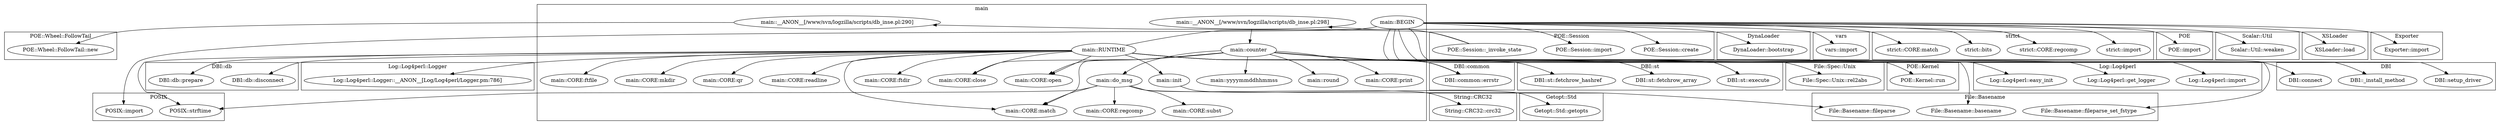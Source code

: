 digraph {
graph [overlap=false]
subgraph cluster_POE_Wheel_FollowTail {
	label="POE::Wheel::FollowTail";
	"POE::Wheel::FollowTail::new";
}
subgraph cluster_File_Spec_Unix {
	label="File::Spec::Unix";
	"File::Spec::Unix::rel2abs";
}
subgraph cluster_DynaLoader {
	label="DynaLoader";
	"DynaLoader::bootstrap";
}
subgraph cluster_DBI {
	label="DBI";
	"DBI::_install_method";
	"DBI::setup_driver";
	"DBI::connect";
}
subgraph cluster_POE_Session {
	label="POE::Session";
	"POE::Session::_invoke_state";
	"POE::Session::create";
	"POE::Session::import";
}
subgraph cluster_Getopt_Std {
	label="Getopt::Std";
	"Getopt::Std::getopts";
}
subgraph cluster_POE_Kernel {
	label="POE::Kernel";
	"POE::Kernel::run";
}
subgraph cluster_String_CRC32 {
	label="String::CRC32";
	"String::CRC32::crc32";
}
subgraph cluster_vars {
	label="vars";
	"vars::import";
}
subgraph cluster_main {
	label="main";
	"main::do_msg";
	"main::CORE:mkdir";
	"main::yyyymmddhhmmss";
	"main::init";
	"main::CORE:match";
	"main::CORE:regcomp";
	"main::__ANON__[/www/svn/logzilla/scripts/db_inse.pl:298]";
	"main::CORE:ftfile";
	"main::__ANON__[/www/svn/logzilla/scripts/db_inse.pl:290]";
	"main::CORE:close";
	"main::CORE:subst";
	"main::counter";
	"main::BEGIN";
	"main::CORE:qr";
	"main::round";
	"main::CORE:readline";
	"main::RUNTIME";
	"main::CORE:print";
	"main::CORE:open";
	"main::CORE:ftdir";
}
subgraph cluster_strict {
	label="strict";
	"strict::import";
	"strict::CORE:regcomp";
	"strict::bits";
	"strict::CORE:match";
}
subgraph cluster_DBI_common {
	label="DBI::common";
	"DBI::common::errstr";
}
subgraph cluster_DBI_db {
	label="DBI::db";
	"DBI::db::disconnect";
	"DBI::db::prepare";
}
subgraph cluster_POE {
	label="POE";
	"POE::import";
}
subgraph cluster_Log_Log4perl {
	label="Log::Log4perl";
	"Log::Log4perl::import";
	"Log::Log4perl::get_logger";
	"Log::Log4perl::easy_init";
}
subgraph cluster_Scalar_Util {
	label="Scalar::Util";
	"Scalar::Util::weaken";
}
subgraph cluster_XSLoader {
	label="XSLoader";
	"XSLoader::load";
}
subgraph cluster_Log_Log4perl_Logger {
	label="Log::Log4perl::Logger";
	"Log::Log4perl::Logger::__ANON__[Log/Log4perl/Logger.pm:786]";
}
subgraph cluster_POSIX {
	label="POSIX";
	"POSIX::strftime";
	"POSIX::import";
}
subgraph cluster_Exporter {
	label="Exporter";
	"Exporter::import";
}
subgraph cluster_DBI_st {
	label="DBI::st";
	"DBI::st::fetchrow_array";
	"DBI::st::execute";
	"DBI::st::fetchrow_hashref";
}
subgraph cluster_File_Basename {
	label="File::Basename";
	"File::Basename::basename";
	"File::Basename::fileparse";
	"File::Basename::fileparse_set_fstype";
}
"main::RUNTIME" -> "File::Basename::basename";
"main::RUNTIME" -> "Log::Log4perl::Logger::__ANON__[Log/Log4perl/Logger.pm:786]";
"main::RUNTIME" -> "Log::Log4perl::get_logger";
"main::do_msg" -> "main::CORE:match";
"main::counter" -> "main::CORE:match";
"main::RUNTIME" -> "main::CORE:match";
"main::RUNTIME" -> "Log::Log4perl::easy_init";
"main::do_msg" -> "main::CORE:regcomp";
"main::do_msg" -> "File::Basename::fileparse";
"POE::Session::_invoke_state" -> "main::__ANON__[/www/svn/logzilla/scripts/db_inse.pl:298]";
"main::BEGIN" -> "Scalar::Util::weaken";
"main::BEGIN" -> "strict::CORE:match";
"main::RUNTIME" -> "DBI::st::fetchrow_hashref";
"POE::Session::_invoke_state" -> "main::__ANON__[/www/svn/logzilla/scripts/db_inse.pl:290]";
"main::counter" -> "main::CORE:close";
"main::RUNTIME" -> "main::CORE:close";
"main::RUNTIME" -> "File::Spec::Unix::rel2abs";
"main::do_msg" -> "main::CORE:subst";
"main::BEGIN" -> "vars::import";
"main::RUNTIME" -> "POE::Session::create";
"main::BEGIN" -> "POSIX::import";
"main::BEGIN" -> "strict::bits";
"main::BEGIN" -> "Exporter::import";
"main::do_msg" -> "String::CRC32::crc32";
"main::BEGIN" -> "Log::Log4perl::import";
"main::BEGIN" -> "POE::Session::import";
"main::do_msg" -> "POSIX::strftime";
"main::RUNTIME" -> "POSIX::strftime";
"main::RUNTIME" -> "main::CORE:readline";
"main::counter" -> "main::CORE:print";
"main::RUNTIME" -> "DBI::connect";
"main::BEGIN" -> "DynaLoader::bootstrap";
"main::counter" -> "main::CORE:open";
"main::RUNTIME" -> "main::CORE:open";
"main::counter" -> "main::do_msg";
"main::RUNTIME" -> "main::CORE:mkdir";
"main::RUNTIME" -> "main::init";
"main::counter" -> "main::yyyymmddhhmmss";
"main::BEGIN" -> "File::Basename::fileparse_set_fstype";
"main::init" -> "Getopt::Std::getopts";
"main::BEGIN" -> "DBI::setup_driver";
"main::BEGIN" -> "strict::CORE:regcomp";
"main::RUNTIME" -> "DBI::db::prepare";
"main::RUNTIME" -> "main::CORE:ftfile";
"main::counter" -> "DBI::common::errstr";
"main::RUNTIME" -> "DBI::common::errstr";
"main::BEGIN" -> "XSLoader::load";
"main::counter" -> "DBI::st::execute";
"main::RUNTIME" -> "DBI::st::execute";
"main::RUNTIME" -> "DBI::st::fetchrow_array";
"main::__ANON__[/www/svn/logzilla/scripts/db_inse.pl:298]" -> "main::counter";
"main::RUNTIME" -> "DBI::db::disconnect";
"main::BEGIN" -> "POE::import";
"main::BEGIN" -> "DBI::_install_method";
"main::RUNTIME" -> "POE::Kernel::run";
"main::RUNTIME" -> "main::CORE:qr";
"main::counter" -> "main::round";
"main::BEGIN" -> "strict::import";
"main::__ANON__[/www/svn/logzilla/scripts/db_inse.pl:290]" -> "POE::Wheel::FollowTail::new";
"main::RUNTIME" -> "main::CORE:ftdir";
}
